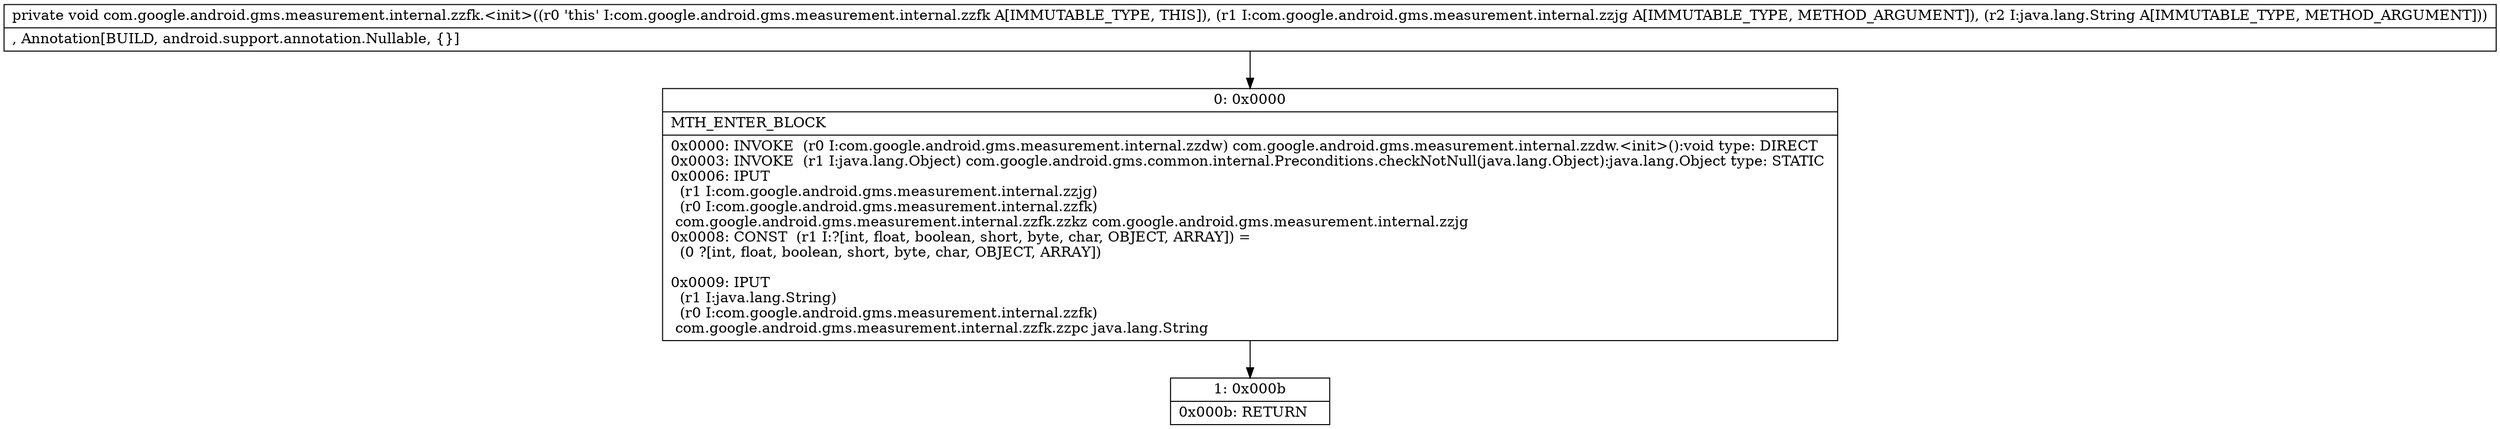 digraph "CFG forcom.google.android.gms.measurement.internal.zzfk.\<init\>(Lcom\/google\/android\/gms\/measurement\/internal\/zzjg;Ljava\/lang\/String;)V" {
Node_0 [shape=record,label="{0\:\ 0x0000|MTH_ENTER_BLOCK\l|0x0000: INVOKE  (r0 I:com.google.android.gms.measurement.internal.zzdw) com.google.android.gms.measurement.internal.zzdw.\<init\>():void type: DIRECT \l0x0003: INVOKE  (r1 I:java.lang.Object) com.google.android.gms.common.internal.Preconditions.checkNotNull(java.lang.Object):java.lang.Object type: STATIC \l0x0006: IPUT  \l  (r1 I:com.google.android.gms.measurement.internal.zzjg)\l  (r0 I:com.google.android.gms.measurement.internal.zzfk)\l com.google.android.gms.measurement.internal.zzfk.zzkz com.google.android.gms.measurement.internal.zzjg \l0x0008: CONST  (r1 I:?[int, float, boolean, short, byte, char, OBJECT, ARRAY]) = \l  (0 ?[int, float, boolean, short, byte, char, OBJECT, ARRAY])\l \l0x0009: IPUT  \l  (r1 I:java.lang.String)\l  (r0 I:com.google.android.gms.measurement.internal.zzfk)\l com.google.android.gms.measurement.internal.zzfk.zzpc java.lang.String \l}"];
Node_1 [shape=record,label="{1\:\ 0x000b|0x000b: RETURN   \l}"];
MethodNode[shape=record,label="{private void com.google.android.gms.measurement.internal.zzfk.\<init\>((r0 'this' I:com.google.android.gms.measurement.internal.zzfk A[IMMUTABLE_TYPE, THIS]), (r1 I:com.google.android.gms.measurement.internal.zzjg A[IMMUTABLE_TYPE, METHOD_ARGUMENT]), (r2 I:java.lang.String A[IMMUTABLE_TYPE, METHOD_ARGUMENT]))  | , Annotation[BUILD, android.support.annotation.Nullable, \{\}]\l}"];
MethodNode -> Node_0;
Node_0 -> Node_1;
}

